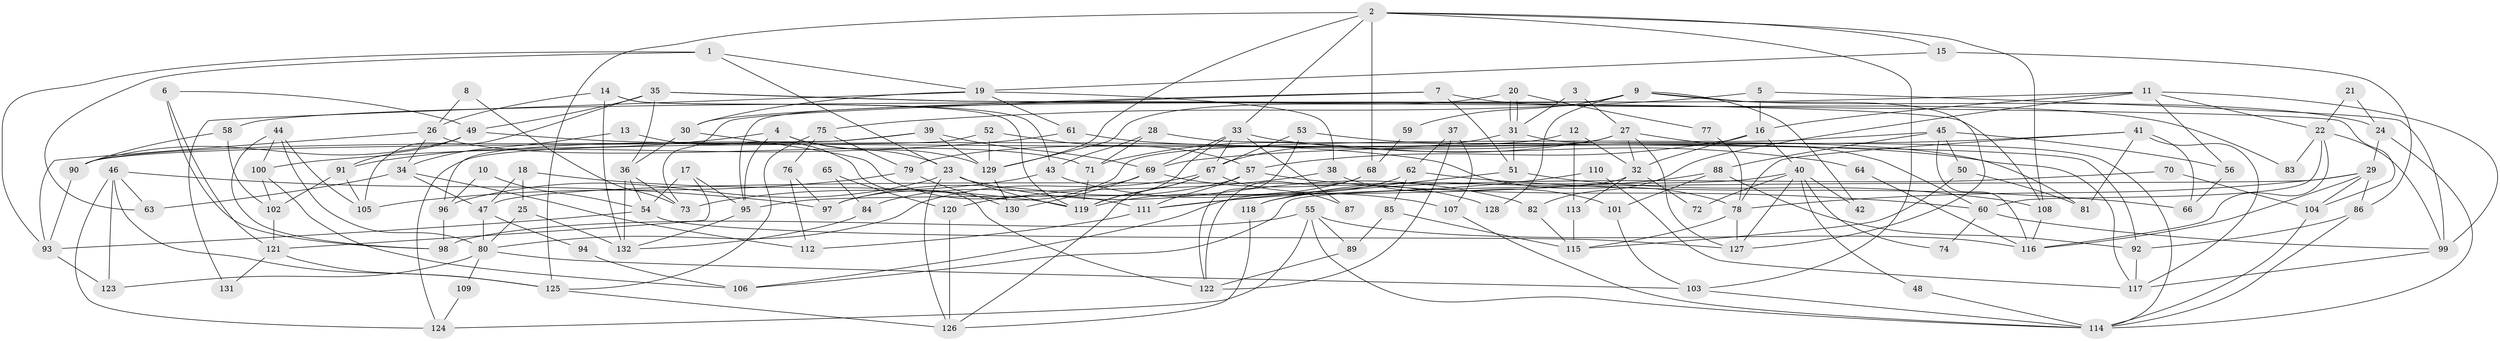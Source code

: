 // Generated by graph-tools (version 1.1) at 2025/14/03/09/25 04:14:50]
// undirected, 132 vertices, 264 edges
graph export_dot {
graph [start="1"]
  node [color=gray90,style=filled];
  1;
  2;
  3;
  4;
  5;
  6;
  7;
  8;
  9;
  10;
  11;
  12;
  13;
  14;
  15;
  16;
  17;
  18;
  19;
  20;
  21;
  22;
  23;
  24;
  25;
  26;
  27;
  28;
  29;
  30;
  31;
  32;
  33;
  34;
  35;
  36;
  37;
  38;
  39;
  40;
  41;
  42;
  43;
  44;
  45;
  46;
  47;
  48;
  49;
  50;
  51;
  52;
  53;
  54;
  55;
  56;
  57;
  58;
  59;
  60;
  61;
  62;
  63;
  64;
  65;
  66;
  67;
  68;
  69;
  70;
  71;
  72;
  73;
  74;
  75;
  76;
  77;
  78;
  79;
  80;
  81;
  82;
  83;
  84;
  85;
  86;
  87;
  88;
  89;
  90;
  91;
  92;
  93;
  94;
  95;
  96;
  97;
  98;
  99;
  100;
  101;
  102;
  103;
  104;
  105;
  106;
  107;
  108;
  109;
  110;
  111;
  112;
  113;
  114;
  115;
  116;
  117;
  118;
  119;
  120;
  121;
  122;
  123;
  124;
  125;
  126;
  127;
  128;
  129;
  130;
  131;
  132;
  1 -- 93;
  1 -- 19;
  1 -- 23;
  1 -- 63;
  2 -- 108;
  2 -- 15;
  2 -- 33;
  2 -- 68;
  2 -- 103;
  2 -- 125;
  2 -- 129;
  3 -- 31;
  3 -- 27;
  4 -- 129;
  4 -- 23;
  4 -- 91;
  4 -- 95;
  5 -- 75;
  5 -- 99;
  5 -- 16;
  6 -- 98;
  6 -- 121;
  6 -- 49;
  7 -- 73;
  7 -- 30;
  7 -- 51;
  7 -- 83;
  8 -- 26;
  8 -- 73;
  9 -- 127;
  9 -- 95;
  9 -- 24;
  9 -- 42;
  9 -- 59;
  9 -- 128;
  10 -- 96;
  10 -- 54;
  11 -- 22;
  11 -- 56;
  11 -- 16;
  11 -- 58;
  11 -- 82;
  11 -- 99;
  12 -- 32;
  12 -- 90;
  12 -- 113;
  13 -- 122;
  13 -- 34;
  14 -- 119;
  14 -- 132;
  14 -- 26;
  14 -- 43;
  15 -- 86;
  15 -- 19;
  16 -- 32;
  16 -- 40;
  16 -- 57;
  17 -- 54;
  17 -- 95;
  17 -- 121;
  18 -- 47;
  18 -- 119;
  18 -- 25;
  19 -- 61;
  19 -- 30;
  19 -- 38;
  19 -- 131;
  20 -- 129;
  20 -- 31;
  20 -- 31;
  20 -- 77;
  21 -- 22;
  21 -- 24;
  22 -- 99;
  22 -- 116;
  22 -- 60;
  22 -- 83;
  23 -- 126;
  23 -- 82;
  23 -- 96;
  23 -- 119;
  24 -- 29;
  24 -- 114;
  25 -- 80;
  25 -- 132;
  26 -- 34;
  26 -- 71;
  26 -- 93;
  27 -- 60;
  27 -- 79;
  27 -- 32;
  27 -- 71;
  27 -- 127;
  28 -- 43;
  28 -- 71;
  28 -- 92;
  29 -- 116;
  29 -- 104;
  29 -- 78;
  29 -- 86;
  29 -- 106;
  30 -- 36;
  30 -- 111;
  31 -- 67;
  31 -- 51;
  31 -- 114;
  32 -- 72;
  32 -- 95;
  32 -- 113;
  33 -- 119;
  33 -- 64;
  33 -- 67;
  33 -- 69;
  33 -- 87;
  34 -- 63;
  34 -- 47;
  34 -- 112;
  35 -- 49;
  35 -- 36;
  35 -- 104;
  35 -- 105;
  35 -- 108;
  36 -- 132;
  36 -- 54;
  36 -- 73;
  37 -- 122;
  37 -- 62;
  37 -- 107;
  38 -- 101;
  38 -- 120;
  39 -- 90;
  39 -- 69;
  39 -- 96;
  39 -- 129;
  40 -- 127;
  40 -- 42;
  40 -- 47;
  40 -- 48;
  40 -- 72;
  40 -- 74;
  41 -- 117;
  41 -- 78;
  41 -- 66;
  41 -- 69;
  41 -- 81;
  43 -- 107;
  43 -- 73;
  44 -- 80;
  44 -- 105;
  44 -- 98;
  44 -- 100;
  45 -- 116;
  45 -- 97;
  45 -- 50;
  45 -- 56;
  45 -- 88;
  46 -- 123;
  46 -- 125;
  46 -- 63;
  46 -- 97;
  46 -- 124;
  47 -- 80;
  47 -- 94;
  48 -- 114;
  49 -- 78;
  49 -- 90;
  49 -- 91;
  50 -- 115;
  50 -- 81;
  51 -- 108;
  51 -- 111;
  52 -- 124;
  52 -- 129;
  52 -- 57;
  53 -- 67;
  53 -- 81;
  53 -- 122;
  54 -- 127;
  54 -- 93;
  55 -- 98;
  55 -- 114;
  55 -- 89;
  55 -- 116;
  55 -- 124;
  56 -- 66;
  57 -- 60;
  57 -- 97;
  57 -- 111;
  58 -- 102;
  58 -- 90;
  59 -- 68;
  60 -- 74;
  60 -- 99;
  61 -- 100;
  61 -- 117;
  62 -- 106;
  62 -- 85;
  62 -- 66;
  64 -- 116;
  65 -- 120;
  65 -- 84;
  67 -- 119;
  67 -- 80;
  67 -- 87;
  67 -- 126;
  68 -- 119;
  68 -- 122;
  69 -- 84;
  69 -- 128;
  69 -- 130;
  70 -- 118;
  70 -- 104;
  71 -- 119;
  75 -- 76;
  75 -- 79;
  75 -- 125;
  76 -- 112;
  76 -- 97;
  77 -- 78;
  78 -- 115;
  78 -- 127;
  79 -- 105;
  79 -- 130;
  80 -- 103;
  80 -- 109;
  80 -- 123;
  82 -- 115;
  84 -- 132;
  85 -- 89;
  85 -- 115;
  86 -- 114;
  86 -- 92;
  88 -- 92;
  88 -- 101;
  88 -- 118;
  89 -- 122;
  90 -- 93;
  91 -- 102;
  91 -- 105;
  92 -- 117;
  93 -- 123;
  94 -- 106;
  95 -- 132;
  96 -- 98;
  99 -- 117;
  100 -- 102;
  100 -- 106;
  101 -- 103;
  102 -- 121;
  103 -- 114;
  104 -- 114;
  107 -- 114;
  108 -- 116;
  109 -- 124;
  110 -- 117;
  110 -- 111;
  111 -- 112;
  113 -- 115;
  118 -- 126;
  120 -- 126;
  121 -- 125;
  121 -- 131;
  125 -- 126;
  129 -- 130;
}
